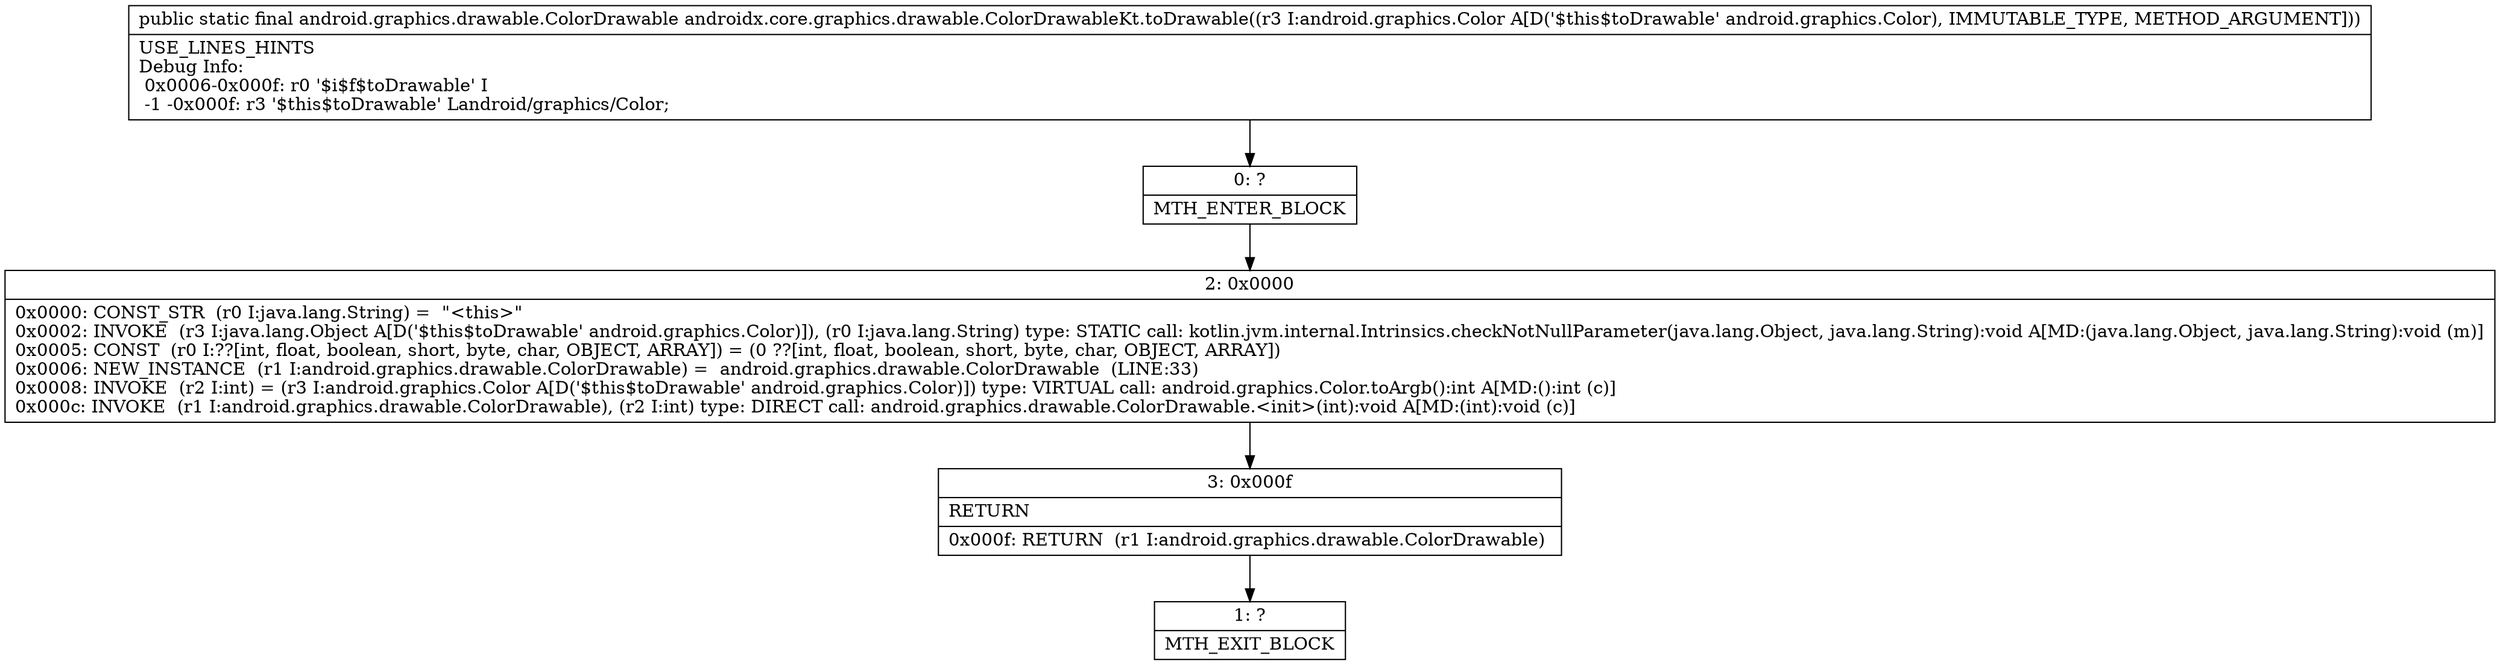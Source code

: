 digraph "CFG forandroidx.core.graphics.drawable.ColorDrawableKt.toDrawable(Landroid\/graphics\/Color;)Landroid\/graphics\/drawable\/ColorDrawable;" {
Node_0 [shape=record,label="{0\:\ ?|MTH_ENTER_BLOCK\l}"];
Node_2 [shape=record,label="{2\:\ 0x0000|0x0000: CONST_STR  (r0 I:java.lang.String) =  \"\<this\>\" \l0x0002: INVOKE  (r3 I:java.lang.Object A[D('$this$toDrawable' android.graphics.Color)]), (r0 I:java.lang.String) type: STATIC call: kotlin.jvm.internal.Intrinsics.checkNotNullParameter(java.lang.Object, java.lang.String):void A[MD:(java.lang.Object, java.lang.String):void (m)]\l0x0005: CONST  (r0 I:??[int, float, boolean, short, byte, char, OBJECT, ARRAY]) = (0 ??[int, float, boolean, short, byte, char, OBJECT, ARRAY]) \l0x0006: NEW_INSTANCE  (r1 I:android.graphics.drawable.ColorDrawable) =  android.graphics.drawable.ColorDrawable  (LINE:33)\l0x0008: INVOKE  (r2 I:int) = (r3 I:android.graphics.Color A[D('$this$toDrawable' android.graphics.Color)]) type: VIRTUAL call: android.graphics.Color.toArgb():int A[MD:():int (c)]\l0x000c: INVOKE  (r1 I:android.graphics.drawable.ColorDrawable), (r2 I:int) type: DIRECT call: android.graphics.drawable.ColorDrawable.\<init\>(int):void A[MD:(int):void (c)]\l}"];
Node_3 [shape=record,label="{3\:\ 0x000f|RETURN\l|0x000f: RETURN  (r1 I:android.graphics.drawable.ColorDrawable) \l}"];
Node_1 [shape=record,label="{1\:\ ?|MTH_EXIT_BLOCK\l}"];
MethodNode[shape=record,label="{public static final android.graphics.drawable.ColorDrawable androidx.core.graphics.drawable.ColorDrawableKt.toDrawable((r3 I:android.graphics.Color A[D('$this$toDrawable' android.graphics.Color), IMMUTABLE_TYPE, METHOD_ARGUMENT]))  | USE_LINES_HINTS\lDebug Info:\l  0x0006\-0x000f: r0 '$i$f$toDrawable' I\l  \-1 \-0x000f: r3 '$this$toDrawable' Landroid\/graphics\/Color;\l}"];
MethodNode -> Node_0;Node_0 -> Node_2;
Node_2 -> Node_3;
Node_3 -> Node_1;
}

